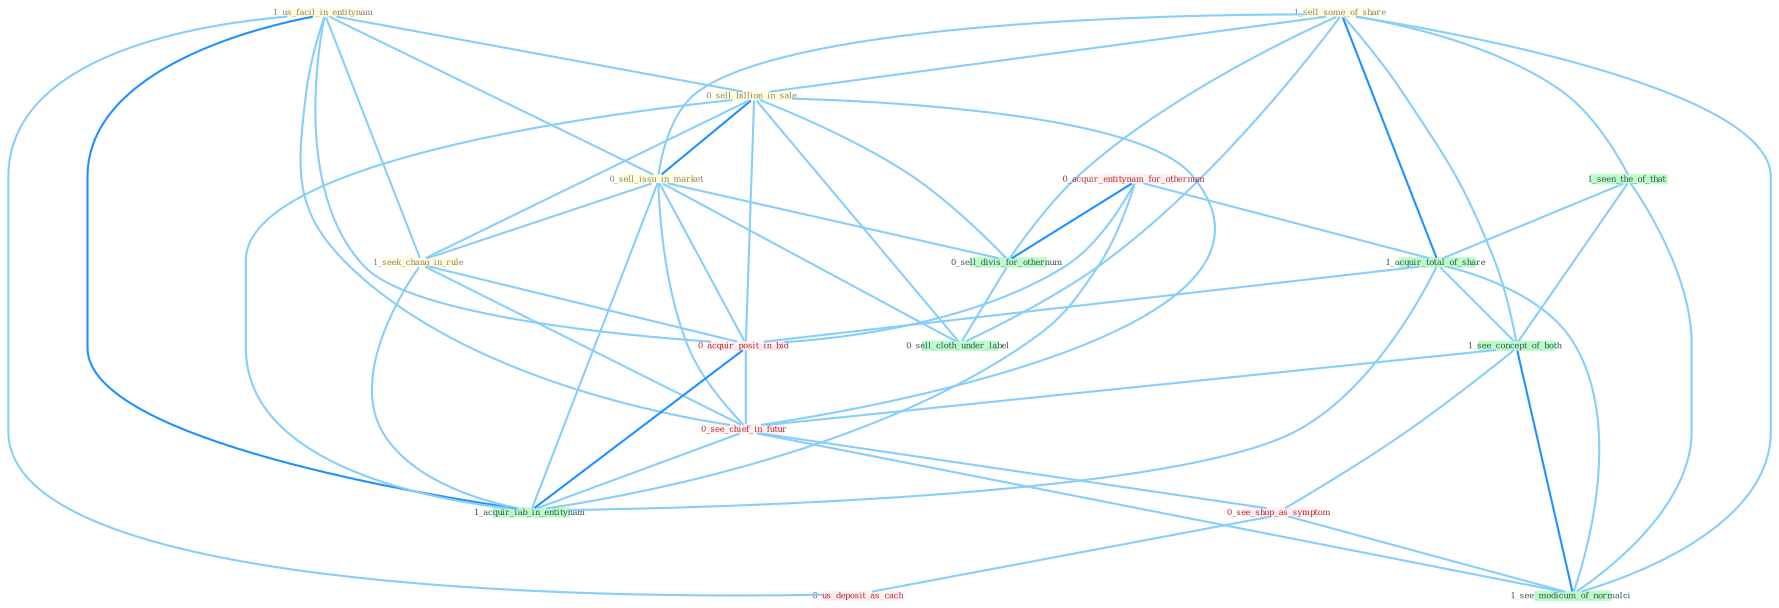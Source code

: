 Graph G{ 
    node
    [shape=polygon,style=filled,width=.5,height=.06,color="#BDFCC9",fixedsize=true,fontsize=4,
    fontcolor="#2f4f4f"];
    {node
    [color="#ffffe0", fontcolor="#8b7d6b"] "1_us_facil_in_entitynam " "1_sell_some_of_share " "0_sell_billion_in_sale " "0_sell_issu_in_market " "1_seek_chang_in_rule "}
{node [color="#fff0f5", fontcolor="#b22222"] "0_acquir_entitynam_for_othernum " "0_acquir_posit_in_bid " "0_see_chief_in_futur " "0_see_shop_as_symptom " "0_us_deposit_as_cach "}
edge [color="#B0E2FF"];

	"1_us_facil_in_entitynam " -- "0_sell_billion_in_sale " [w="1", color="#87cefa" ];
	"1_us_facil_in_entitynam " -- "0_sell_issu_in_market " [w="1", color="#87cefa" ];
	"1_us_facil_in_entitynam " -- "1_seek_chang_in_rule " [w="1", color="#87cefa" ];
	"1_us_facil_in_entitynam " -- "0_acquir_posit_in_bid " [w="1", color="#87cefa" ];
	"1_us_facil_in_entitynam " -- "0_see_chief_in_futur " [w="1", color="#87cefa" ];
	"1_us_facil_in_entitynam " -- "1_acquir_lab_in_entitynam " [w="2", color="#1e90ff" , len=0.8];
	"1_us_facil_in_entitynam " -- "0_us_deposit_as_cach " [w="1", color="#87cefa" ];
	"1_sell_some_of_share " -- "0_sell_billion_in_sale " [w="1", color="#87cefa" ];
	"1_sell_some_of_share " -- "0_sell_issu_in_market " [w="1", color="#87cefa" ];
	"1_sell_some_of_share " -- "1_seen_the_of_that " [w="1", color="#87cefa" ];
	"1_sell_some_of_share " -- "0_sell_divis_for_othernum " [w="1", color="#87cefa" ];
	"1_sell_some_of_share " -- "1_acquir_total_of_share " [w="2", color="#1e90ff" , len=0.8];
	"1_sell_some_of_share " -- "0_sell_cloth_under_label " [w="1", color="#87cefa" ];
	"1_sell_some_of_share " -- "1_see_concept_of_both " [w="1", color="#87cefa" ];
	"1_sell_some_of_share " -- "1_see_modicum_of_normalci " [w="1", color="#87cefa" ];
	"0_sell_billion_in_sale " -- "0_sell_issu_in_market " [w="2", color="#1e90ff" , len=0.8];
	"0_sell_billion_in_sale " -- "1_seek_chang_in_rule " [w="1", color="#87cefa" ];
	"0_sell_billion_in_sale " -- "0_sell_divis_for_othernum " [w="1", color="#87cefa" ];
	"0_sell_billion_in_sale " -- "0_sell_cloth_under_label " [w="1", color="#87cefa" ];
	"0_sell_billion_in_sale " -- "0_acquir_posit_in_bid " [w="1", color="#87cefa" ];
	"0_sell_billion_in_sale " -- "0_see_chief_in_futur " [w="1", color="#87cefa" ];
	"0_sell_billion_in_sale " -- "1_acquir_lab_in_entitynam " [w="1", color="#87cefa" ];
	"0_sell_issu_in_market " -- "1_seek_chang_in_rule " [w="1", color="#87cefa" ];
	"0_sell_issu_in_market " -- "0_sell_divis_for_othernum " [w="1", color="#87cefa" ];
	"0_sell_issu_in_market " -- "0_sell_cloth_under_label " [w="1", color="#87cefa" ];
	"0_sell_issu_in_market " -- "0_acquir_posit_in_bid " [w="1", color="#87cefa" ];
	"0_sell_issu_in_market " -- "0_see_chief_in_futur " [w="1", color="#87cefa" ];
	"0_sell_issu_in_market " -- "1_acquir_lab_in_entitynam " [w="1", color="#87cefa" ];
	"1_seek_chang_in_rule " -- "0_acquir_posit_in_bid " [w="1", color="#87cefa" ];
	"1_seek_chang_in_rule " -- "0_see_chief_in_futur " [w="1", color="#87cefa" ];
	"1_seek_chang_in_rule " -- "1_acquir_lab_in_entitynam " [w="1", color="#87cefa" ];
	"0_acquir_entitynam_for_othernum " -- "0_sell_divis_for_othernum " [w="2", color="#1e90ff" , len=0.8];
	"0_acquir_entitynam_for_othernum " -- "1_acquir_total_of_share " [w="1", color="#87cefa" ];
	"0_acquir_entitynam_for_othernum " -- "0_acquir_posit_in_bid " [w="1", color="#87cefa" ];
	"0_acquir_entitynam_for_othernum " -- "1_acquir_lab_in_entitynam " [w="1", color="#87cefa" ];
	"1_seen_the_of_that " -- "1_acquir_total_of_share " [w="1", color="#87cefa" ];
	"1_seen_the_of_that " -- "1_see_concept_of_both " [w="1", color="#87cefa" ];
	"1_seen_the_of_that " -- "1_see_modicum_of_normalci " [w="1", color="#87cefa" ];
	"0_sell_divis_for_othernum " -- "0_sell_cloth_under_label " [w="1", color="#87cefa" ];
	"1_acquir_total_of_share " -- "0_acquir_posit_in_bid " [w="1", color="#87cefa" ];
	"1_acquir_total_of_share " -- "1_see_concept_of_both " [w="1", color="#87cefa" ];
	"1_acquir_total_of_share " -- "1_acquir_lab_in_entitynam " [w="1", color="#87cefa" ];
	"1_acquir_total_of_share " -- "1_see_modicum_of_normalci " [w="1", color="#87cefa" ];
	"0_acquir_posit_in_bid " -- "0_see_chief_in_futur " [w="1", color="#87cefa" ];
	"0_acquir_posit_in_bid " -- "1_acquir_lab_in_entitynam " [w="2", color="#1e90ff" , len=0.8];
	"1_see_concept_of_both " -- "0_see_chief_in_futur " [w="1", color="#87cefa" ];
	"1_see_concept_of_both " -- "0_see_shop_as_symptom " [w="1", color="#87cefa" ];
	"1_see_concept_of_both " -- "1_see_modicum_of_normalci " [w="2", color="#1e90ff" , len=0.8];
	"0_see_chief_in_futur " -- "0_see_shop_as_symptom " [w="1", color="#87cefa" ];
	"0_see_chief_in_futur " -- "1_acquir_lab_in_entitynam " [w="1", color="#87cefa" ];
	"0_see_chief_in_futur " -- "1_see_modicum_of_normalci " [w="1", color="#87cefa" ];
	"0_see_shop_as_symptom " -- "0_us_deposit_as_cach " [w="1", color="#87cefa" ];
	"0_see_shop_as_symptom " -- "1_see_modicum_of_normalci " [w="1", color="#87cefa" ];
}